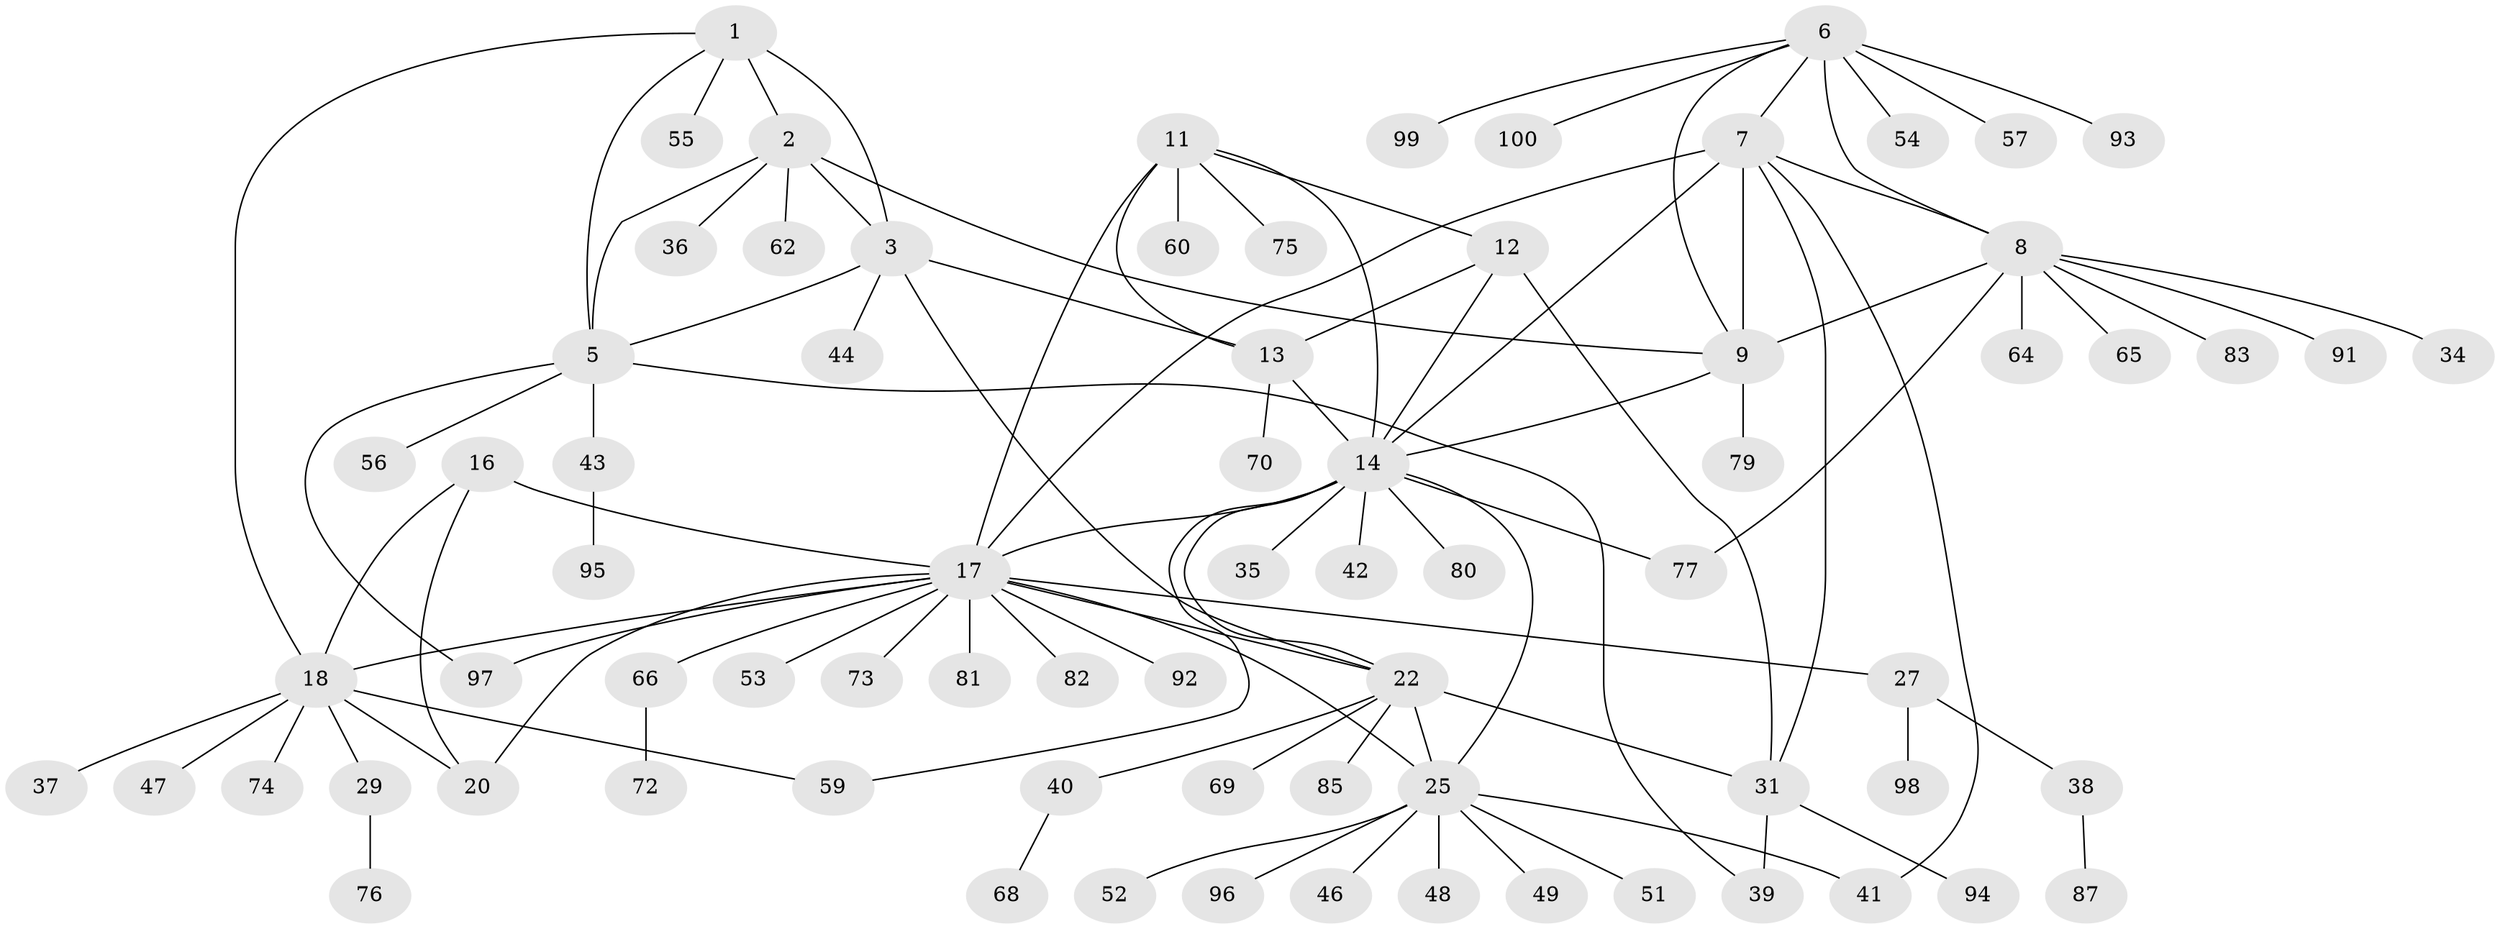 // original degree distribution, {7: 0.05, 8: 0.03, 5: 0.05, 6: 0.05, 9: 0.02, 10: 0.03, 12: 0.01, 11: 0.01, 4: 0.02, 1: 0.57, 3: 0.04, 2: 0.12}
// Generated by graph-tools (version 1.1) at 2025/11/02/27/25 16:11:30]
// undirected, 75 vertices, 102 edges
graph export_dot {
graph [start="1"]
  node [color=gray90,style=filled];
  1 [super="+89"];
  2 [super="+26"];
  3 [super="+4"];
  5 [super="+71"];
  6 [super="+86"];
  7 [super="+63"];
  8 [super="+10"];
  9 [super="+32"];
  11 [super="+78"];
  12 [super="+50"];
  13 [super="+15"];
  14 [super="+24"];
  16 [super="+30"];
  17 [super="+21"];
  18 [super="+19"];
  20;
  22 [super="+23"];
  25 [super="+28"];
  27 [super="+61"];
  29 [super="+33"];
  31 [super="+45"];
  34;
  35;
  36;
  37 [super="+67"];
  38;
  39;
  40 [super="+58"];
  41;
  42;
  43 [super="+84"];
  44;
  46;
  47;
  48;
  49;
  51;
  52;
  53;
  54;
  55;
  56;
  57;
  59;
  60;
  62;
  64;
  65;
  66;
  68 [super="+90"];
  69;
  70;
  72;
  73 [super="+88"];
  74;
  75;
  76;
  77;
  79;
  80;
  81;
  82;
  83;
  85;
  87;
  91;
  92;
  93;
  94;
  95;
  96;
  97;
  98;
  99;
  100;
  1 -- 2;
  1 -- 3 [weight=2];
  1 -- 5;
  1 -- 18;
  1 -- 55;
  2 -- 3 [weight=2];
  2 -- 5;
  2 -- 9;
  2 -- 36;
  2 -- 62;
  3 -- 5 [weight=2];
  3 -- 44;
  3 -- 22;
  3 -- 13;
  5 -- 39;
  5 -- 43;
  5 -- 56;
  5 -- 97;
  6 -- 7;
  6 -- 8 [weight=2];
  6 -- 9;
  6 -- 54;
  6 -- 57;
  6 -- 93;
  6 -- 99;
  6 -- 100;
  7 -- 8 [weight=2];
  7 -- 9;
  7 -- 14 [weight=2];
  7 -- 17;
  7 -- 31;
  7 -- 41;
  8 -- 9 [weight=2];
  8 -- 34;
  8 -- 65;
  8 -- 77;
  8 -- 64;
  8 -- 83;
  8 -- 91;
  9 -- 79;
  9 -- 14;
  11 -- 12;
  11 -- 13 [weight=2];
  11 -- 14;
  11 -- 17;
  11 -- 60;
  11 -- 75;
  12 -- 13 [weight=2];
  12 -- 14;
  12 -- 31;
  13 -- 14 [weight=2];
  13 -- 70;
  14 -- 35;
  14 -- 42;
  14 -- 59;
  14 -- 77;
  14 -- 80;
  14 -- 17;
  14 -- 22 [weight=2];
  14 -- 25;
  16 -- 17;
  16 -- 18 [weight=2];
  16 -- 20;
  17 -- 18 [weight=2];
  17 -- 20;
  17 -- 27;
  17 -- 73;
  17 -- 92;
  17 -- 97;
  17 -- 66;
  17 -- 81;
  17 -- 82;
  17 -- 53;
  17 -- 22 [weight=2];
  17 -- 25;
  18 -- 20 [weight=2];
  18 -- 59;
  18 -- 37;
  18 -- 74;
  18 -- 47;
  18 -- 29;
  22 -- 25 [weight=2];
  22 -- 40;
  22 -- 85;
  22 -- 69;
  22 -- 31;
  25 -- 41;
  25 -- 48;
  25 -- 49;
  25 -- 51;
  25 -- 52;
  25 -- 96;
  25 -- 46;
  27 -- 38;
  27 -- 98;
  29 -- 76;
  31 -- 39;
  31 -- 94;
  38 -- 87;
  40 -- 68;
  43 -- 95;
  66 -- 72;
}
